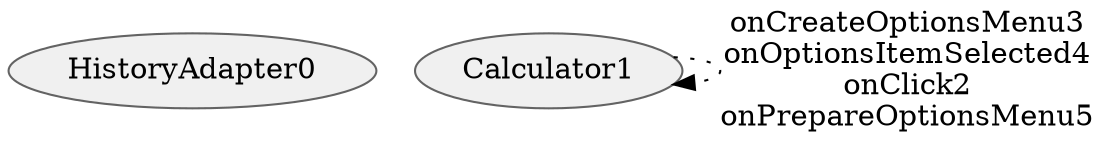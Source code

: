 digraph {
fontname="Helvetica";
node[style="filled,solid", colorscheme=greys3, fillcolor=1, color=3];
HistoryAdapter0;
Calculator1;
Calculator1 -> Calculator1[label="onCreateOptionsMenu3
onOptionsItemSelected4
onClick2
onPrepareOptionsMenu5",style=dotted];
}